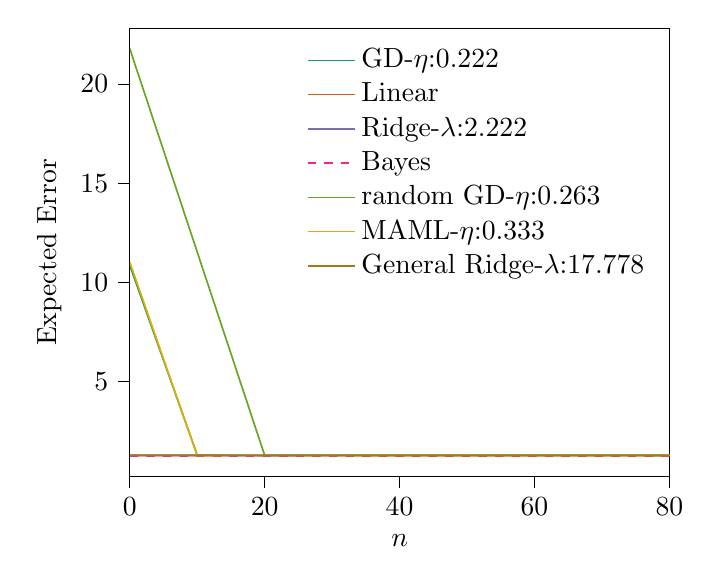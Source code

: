 % This file was created with tikzplotlib v0.10.1.
\begin{tikzpicture}

\definecolor{chocolate217952}{RGB}{217,95,2}
\definecolor{darkcyan27158119}{RGB}{27,158,119}
\definecolor{darkgoldenrod16611829}{RGB}{166,118,29}
\definecolor{darkgray176}{RGB}{176,176,176}
\definecolor{deeppink23141138}{RGB}{231,41,138}
\definecolor{lightslategray117112179}{RGB}{117,112,179}
\definecolor{olivedrab10216630}{RGB}{102,166,30}
\definecolor{orange2301712}{RGB}{230,171,2}

\begin{axis}[
legend cell align={left},
legend style={fill opacity=0.8, draw opacity=1, text opacity=1, draw=none},
tick align=outside,
tick pos=left,
x grid style={darkgray176},
xlabel={\(\displaystyle n\)},
xmin=0, xmax=80,
xtick style={color=black},
y grid style={darkgray176},
ylabel={Expected Error},
ymin=0.217, ymax=22.813,
ytick style={color=black}
]
\addplot [semithick, darkcyan27158119]
table {%
0 10.864
10 1.303
20 1.279
30 1.284
40 1.291
50 1.293
60 1.293
70 1.288
80 1.285
90 1.288
};
\addlegendentry{GD-$\eta$:0.222}
\addplot [semithick, chocolate217952]
table {%
0 1.289
20 1.285
40 1.283
60 1.29
80 1.288
};
\addlegendentry{Linear}
\addplot [semithick, lightslategray117112179]
table {%
0 1.283
10 1.282
20 1.286
30 1.297
40 1.284
50 1.282
60 1.289
70 1.288
80 1.279
90 1.29
};
\addlegendentry{Ridge-$\lambda$:2.222}
\addplot [semithick, deeppink23141138, dashed]
table {%
0 1.246
20 1.247
40 1.244
60 1.25
80 1.248
};
\addlegendentry{Bayes}
\addplot [semithick, olivedrab10216630]
table {%
0 21.786
20 1.285
40 1.289
60 1.291
80 1.286
};
\addlegendentry{random GD-$\eta$:0.263}
\addplot [semithick, orange2301712]
table {%
0 11.028
10 1.28
20 1.285
30 1.285
40 1.288
50 1.288
60 1.291
70 1.29
80 1.289
90 1.293
};
\addlegendentry{MAML-$\eta$:0.333}
\addplot [semithick, darkgoldenrod16611829]
table {%
0 1.274
10 1.277
20 1.277
30 1.273
40 1.277
50 1.278
60 1.274
70 1.278
80 1.276
90 1.279
};
\addlegendentry{General Ridge-$\lambda$:17.778}
\end{axis}

\end{tikzpicture}
